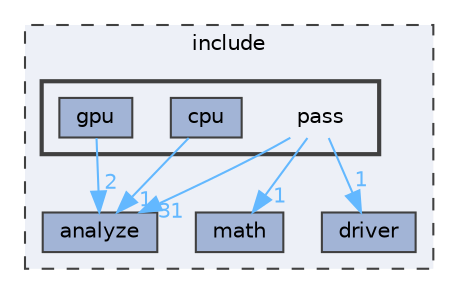 digraph "include/pass"
{
 // LATEX_PDF_SIZE
  bgcolor="transparent";
  edge [fontname=Helvetica,fontsize=10,labelfontname=Helvetica,labelfontsize=10];
  node [fontname=Helvetica,fontsize=10,shape=box,height=0.2,width=0.4];
  compound=true
  subgraph clusterdir_d44c64559bbebec7f509842c48db8b23 {
    graph [ bgcolor="#edf0f7", pencolor="grey25", label="include", fontname=Helvetica,fontsize=10 style="filled,dashed", URL="dir_d44c64559bbebec7f509842c48db8b23.html",tooltip=""]
  dir_d0f205a5f109744caf4fff09fa44f913 [label="driver", fillcolor="#a2b4d6", color="grey25", style="filled", URL="dir_d0f205a5f109744caf4fff09fa44f913.html",tooltip=""];
  dir_e595891c1e16b1dfcc01339440c0de82 [label="analyze", fillcolor="#a2b4d6", color="grey25", style="filled", URL="dir_e595891c1e16b1dfcc01339440c0de82.html",tooltip=""];
  dir_fba38f648377aa56ae5d69782adf9e53 [label="math", fillcolor="#a2b4d6", color="grey25", style="filled", URL="dir_fba38f648377aa56ae5d69782adf9e53.html",tooltip=""];
  subgraph clusterdir_400cb07f6e971a8c84d36ddb14655011 {
    graph [ bgcolor="#edf0f7", pencolor="grey25", label="", fontname=Helvetica,fontsize=10 style="filled,bold", URL="dir_400cb07f6e971a8c84d36ddb14655011.html",tooltip=""]
    dir_400cb07f6e971a8c84d36ddb14655011 [shape=plaintext, label="pass"];
  dir_74df2dc0996a02371db6cab1d52e1b11 [label="cpu", fillcolor="#a2b4d6", color="grey25", style="filled", URL="dir_74df2dc0996a02371db6cab1d52e1b11.html",tooltip=""];
  dir_b93fa4a462762f2abb66f8e20ee39715 [label="gpu", fillcolor="#a2b4d6", color="grey25", style="filled", URL="dir_b93fa4a462762f2abb66f8e20ee39715.html",tooltip=""];
  }
  }
  dir_400cb07f6e971a8c84d36ddb14655011->dir_d0f205a5f109744caf4fff09fa44f913 [headlabel="1", labeldistance=1.5 headhref="dir_000020_000011.html" color="steelblue1" fontcolor="steelblue1"];
  dir_400cb07f6e971a8c84d36ddb14655011->dir_e595891c1e16b1dfcc01339440c0de82 [headlabel="31", labeldistance=1.5 headhref="dir_000020_000000.html" color="steelblue1" fontcolor="steelblue1"];
  dir_400cb07f6e971a8c84d36ddb14655011->dir_fba38f648377aa56ae5d69782adf9e53 [headlabel="1", labeldistance=1.5 headhref="dir_000020_000018.html" color="steelblue1" fontcolor="steelblue1"];
  dir_74df2dc0996a02371db6cab1d52e1b11->dir_e595891c1e16b1dfcc01339440c0de82 [headlabel="1", labeldistance=1.5 headhref="dir_000006_000000.html" color="steelblue1" fontcolor="steelblue1"];
  dir_b93fa4a462762f2abb66f8e20ee39715->dir_e595891c1e16b1dfcc01339440c0de82 [headlabel="2", labeldistance=1.5 headhref="dir_000015_000000.html" color="steelblue1" fontcolor="steelblue1"];
}
